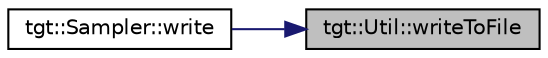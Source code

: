 digraph "tgt::Util::writeToFile"
{
 // LATEX_PDF_SIZE
  edge [fontname="Helvetica",fontsize="10",labelfontname="Helvetica",labelfontsize="10"];
  node [fontname="Helvetica",fontsize="10",shape=record];
  rankdir="RL";
  Node1 [label="tgt::Util::writeToFile",height=0.2,width=0.4,color="black", fillcolor="grey75", style="filled", fontcolor="black",tooltip=" "];
  Node1 -> Node2 [dir="back",color="midnightblue",fontsize="10",style="solid",fontname="Helvetica"];
  Node2 [label="tgt::Sampler::write",height=0.2,width=0.4,color="black", fillcolor="white", style="filled",URL="$d9/dc0/namespacetgt_1_1_sampler.html#ac362af4cc1f84e981551586e7bd39c12",tooltip=" "];
}
